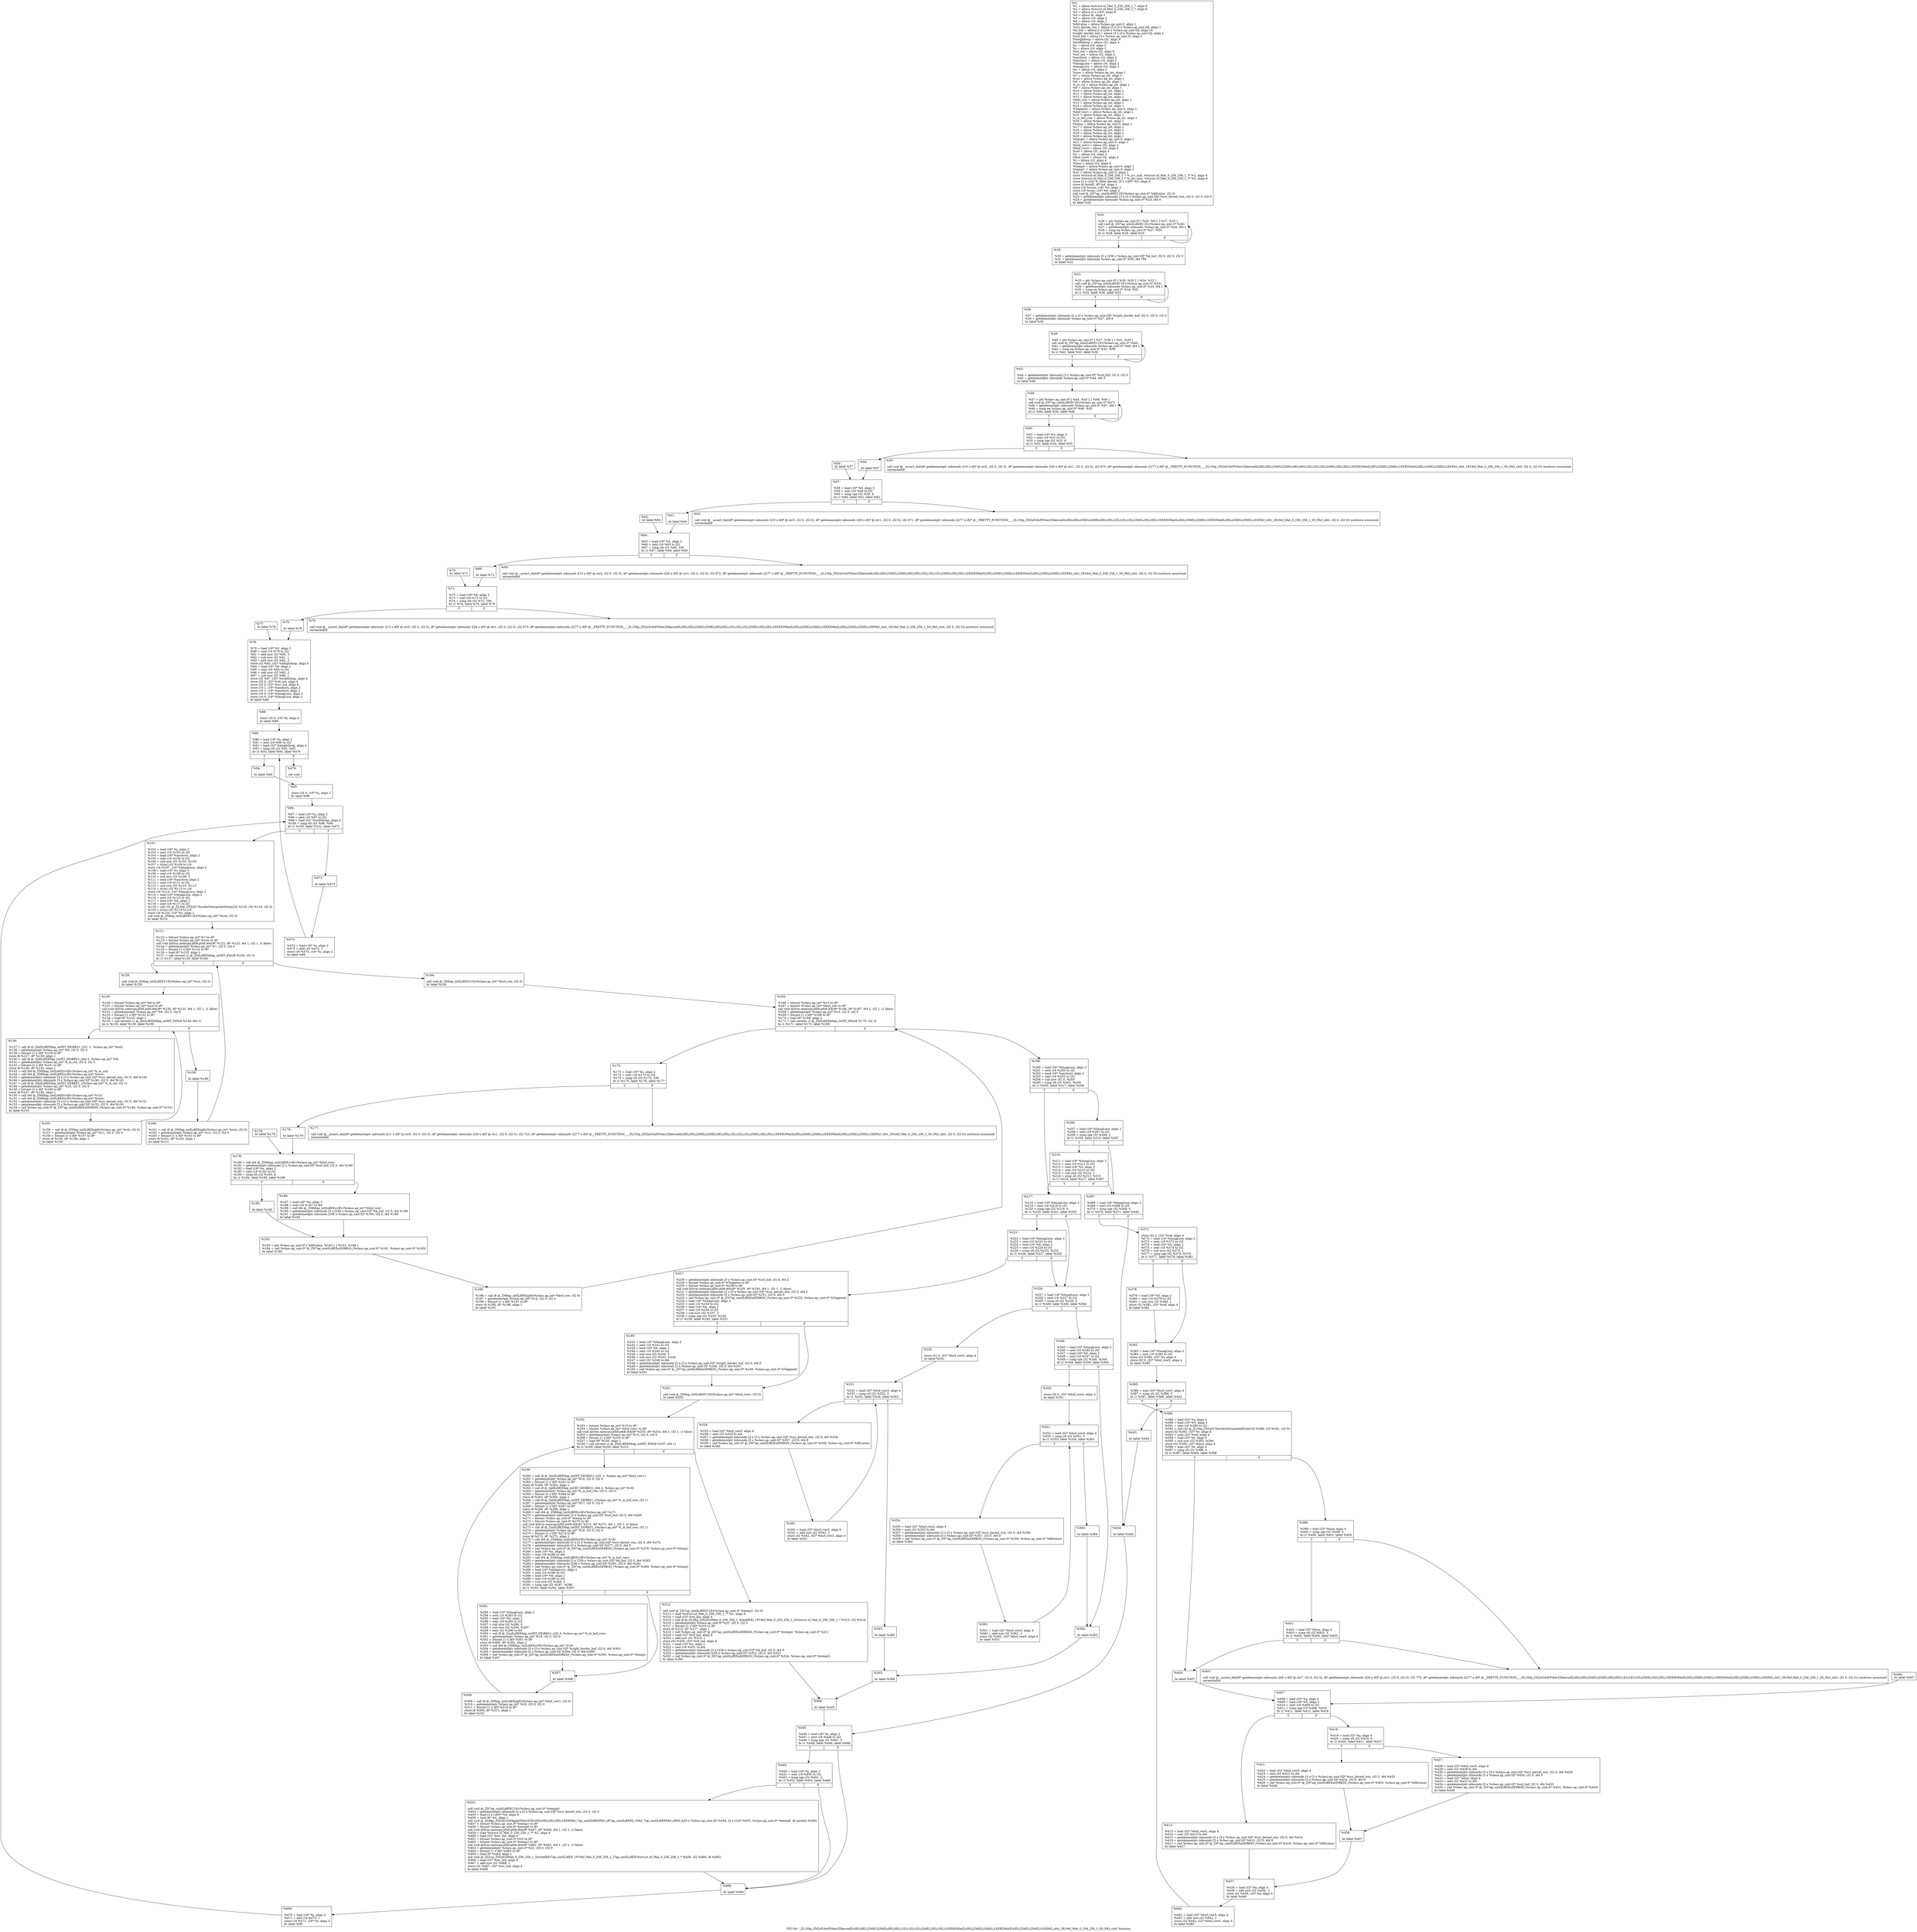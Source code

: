 digraph "CFG for '_ZL150p_ZN2xf16xFFilter2DkernelILi0ELi0ELi256ELi256ELi0ELi0ELi1ELi1ELi1ELi256ELi3ELi3ELi1EEER3MatILi0ELi256ELi256ELi1EER3MatILi0ELi256ELi256ELi1EEPA3_shtt_1R19xf_Mat_0_256_256_1_S0_PA3_shtt' function" {
	label="CFG for '_ZL150p_ZN2xf16xFFilter2DkernelILi0ELi0ELi256ELi256ELi0ELi0ELi1ELi1ELi1ELi256ELi3ELi3ELi1EEER3MatILi0ELi256ELi256ELi1EER3MatILi0ELi256ELi256ELi1EEPA3_shtt_1R19xf_Mat_0_256_256_1_S0_PA3_shtt' function";

	Node0x1b6fe70 [shape=record,label="{%0:\l  %1 = alloca %struct.xf_Mat_0_256_256_1_*, align 8\l  %2 = alloca %struct.xf_Mat_0_256_256_1_*, align 8\l  %3 = alloca [3 x i16]*, align 8\l  %4 = alloca i8, align 1\l  %5 = alloca i16, align 2\l  %6 = alloca i16, align 2\l  %fillvalue = alloca %class.ap_uint.0, align 1\l  %src_kernel_win = alloca [3 x [3 x %class.ap_uint.0]], align 1\l  %k_buf = alloca [3 x [256 x %class.ap_uint.0]], align 16\l  %right_border_buf = alloca [3 x [3 x %class.ap_uint.0]], align 1\l  %col_buf = alloca [3 x %class.ap_uint.0], align 1\l  %heightloop = alloca i32, align 4\l  %widthloop = alloca i32, align 4\l  %i = alloca i16, align 2\l  %j = alloca i16, align 2\l  %rd_ind = alloca i32, align 4\l  %wr_ind = alloca i32, align 4\l  %anchorx = alloca i16, align 2\l  %anchory = alloca i16, align 2\l  %ImagLocx = alloca i16, align 2\l  %ImagLocy = alloca i16, align 2\l  %x = alloca i16, align 2\l  %row = alloca %class.ap_int, align 1\l  %7 = alloca %class.ap_int, align 1\l  %col = alloca %class.ap_int, align 1\l  %8 = alloca %class.ap_int, align 1\l  %_in_col = alloca %class.ap_int, align 1\l  %9 = alloca %class.ap_int, align 1\l  %10 = alloca %class.ap_int, align 1\l  %11 = alloca %class.ap_int, align 1\l  %12 = alloca %class.ap_int, align 1\l  %buf_row = alloca %class.ap_int, align 1\l  %13 = alloca %class.ap_int, align 1\l  %14 = alloca %class.ap_int, align 1\l  %Toppixel = alloca %class.ap_uint.0, align 1\l  %buf_row1 = alloca %class.ap_int, align 1\l  %15 = alloca %class.ap_int, align 1\l  %_in_buf_row = alloca %class.ap_int, align 1\l  %16 = alloca %class.ap_int, align 1\l  %temp = alloca %class.ap_uint.0, align 1\l  %17 = alloca %class.ap_int, align 1\l  %18 = alloca %class.ap_int, align 1\l  %19 = alloca %class.ap_int, align 1\l  %20 = alloca %class.ap_int, align 1\l  %temp2 = alloca %class.ap_uint.0, align 1\l  %21 = alloca %class.ap_uint.0, align 1\l  %buf_row3 = alloca i32, align 4\l  %buf_row4 = alloca i32, align 4\l  %ref = alloca i32, align 4\l  %y = alloca i32, align 4\l  %buf_row5 = alloca i32, align 4\l  %t = alloca i32, align 4\l  %locy = alloca i32, align 4\l  %temp6 = alloca %class.ap_uint.0, align 1\l  %temp1 = alloca %class.ap_uint.0, align 1\l  %22 = alloca %class.ap_uint.0, align 1\l  store %struct.xf_Mat_0_256_256_1_* %_src_mat, %struct.xf_Mat_0_256_256_1_** %1, align 8\l  store %struct.xf_Mat_0_256_256_1_* %_dst_mat, %struct.xf_Mat_0_256_256_1_** %2, align 8\l  store [3 x i16]* %_filter_kernel, [3 x i16]** %3, align 8\l  store i8 %shift, i8* %4, align 1\l  store i16 %rows, i16* %5, align 2\l  store i16 %cols, i16* %6, align 2\l  call void @_ZN7ap_uintILi8EEC1Ei(%class.ap_uint.0* %fillvalue, i32 0)\l  %23 = getelementptr inbounds [3 x [3 x %class.ap_uint.0]]* %src_kernel_win, i32 0, i32 0, i32 0\l  %24 = getelementptr inbounds %class.ap_uint.0* %23, i64 9\l  br label %25\l}"];
	Node0x1b6fe70 -> Node0x1b73f00;
	Node0x1b73f00 [shape=record,label="{%25:\l\l  %26 = phi %class.ap_uint.0* [ %23, %0 ], [ %27, %25 ]\l  call void @_ZN7ap_uintILi8EEC1Ev(%class.ap_uint.0* %26)\l  %27 = getelementptr inbounds %class.ap_uint.0* %26, i64 1\l  %28 = icmp eq %class.ap_uint.0* %27, %24\l  br i1 %28, label %29, label %25\l|{<s0>T|<s1>F}}"];
	Node0x1b73f00:s0 -> Node0x1b79be0;
	Node0x1b73f00:s1 -> Node0x1b73f00;
	Node0x1b79be0 [shape=record,label="{%29:\l\l  %30 = getelementptr inbounds [3 x [256 x %class.ap_uint.0]]* %k_buf, i32 0, i32 0, i32 0\l  %31 = getelementptr inbounds %class.ap_uint.0* %30, i64 768\l  br label %32\l}"];
	Node0x1b79be0 -> Node0x1b79d80;
	Node0x1b79d80 [shape=record,label="{%32:\l\l  %33 = phi %class.ap_uint.0* [ %30, %29 ], [ %34, %32 ]\l  call void @_ZN7ap_uintILi8EEC1Ev(%class.ap_uint.0* %33)\l  %34 = getelementptr inbounds %class.ap_uint.0* %33, i64 1\l  %35 = icmp eq %class.ap_uint.0* %34, %31\l  br i1 %35, label %36, label %32\l|{<s0>T|<s1>F}}"];
	Node0x1b79d80:s0 -> Node0x1b7a130;
	Node0x1b79d80:s1 -> Node0x1b79d80;
	Node0x1b7a130 [shape=record,label="{%36:\l\l  %37 = getelementptr inbounds [3 x [3 x %class.ap_uint.0]]* %right_border_buf, i32 0, i32 0, i32 0\l  %38 = getelementptr inbounds %class.ap_uint.0* %37, i64 9\l  br label %39\l}"];
	Node0x1b7a130 -> Node0x1b7a390;
	Node0x1b7a390 [shape=record,label="{%39:\l\l  %40 = phi %class.ap_uint.0* [ %37, %36 ], [ %41, %39 ]\l  call void @_ZN7ap_uintILi8EEC1Ev(%class.ap_uint.0* %40)\l  %41 = getelementptr inbounds %class.ap_uint.0* %40, i64 1\l  %42 = icmp eq %class.ap_uint.0* %41, %38\l  br i1 %42, label %43, label %39\l|{<s0>T|<s1>F}}"];
	Node0x1b7a390:s0 -> Node0x1b7a6f0;
	Node0x1b7a390:s1 -> Node0x1b7a390;
	Node0x1b7a6f0 [shape=record,label="{%43:\l\l  %44 = getelementptr inbounds [3 x %class.ap_uint.0]* %col_buf, i32 0, i32 0\l  %45 = getelementptr inbounds %class.ap_uint.0* %44, i64 3\l  br label %46\l}"];
	Node0x1b7a6f0 -> Node0x1b7a940;
	Node0x1b7a940 [shape=record,label="{%46:\l\l  %47 = phi %class.ap_uint.0* [ %44, %43 ], [ %48, %46 ]\l  call void @_ZN7ap_uintILi8EEC1Ev(%class.ap_uint.0* %47)\l  %48 = getelementptr inbounds %class.ap_uint.0* %47, i64 1\l  %49 = icmp eq %class.ap_uint.0* %48, %45\l  br i1 %49, label %50, label %46\l|{<s0>T|<s1>F}}"];
	Node0x1b7a940:s0 -> Node0x1b7acf0;
	Node0x1b7a940:s1 -> Node0x1b7a940;
	Node0x1b7acf0 [shape=record,label="{%50:\l\l  %51 = load i16* %5, align 2\l  %52 = zext i16 %51 to i32\l  %53 = icmp sge i32 %52, 8\l  br i1 %53, label %54, label %55\l|{<s0>T|<s1>F}}"];
	Node0x1b7acf0:s0 -> Node0x1b7af90;
	Node0x1b7acf0:s1 -> Node0x1b7aff0;
	Node0x1b7af90 [shape=record,label="{%54:\l\l  br label %57\l}"];
	Node0x1b7af90 -> Node0x1b7b100;
	Node0x1b7aff0 [shape=record,label="{%55:\l\l  call void @__assert_fail(i8* getelementptr inbounds ([10 x i8]* @.str2, i32 0, i32 0), i8* getelementptr inbounds ([26 x i8]* @.str1, i32 0, i32 0), i32 670, i8* getelementptr inbounds ([277 x i8]* @__PRETTY_FUNCTION__._ZL150p_ZN2xf16xFFilter2DkernelILi0ELi0ELi256ELi256ELi0ELi0ELi1ELi1ELi1ELi256ELi3ELi3ELi1EEER3MatILi0ELi256ELi256ELi1EER3MatILi0ELi256ELi256ELi1EEPA3_shtt_1R19xf_Mat_0_256_256_1_S0_PA3_shtt, i32 0, i32 0)) noreturn nounwind\l  unreachable\l}"];
	Node0x1b7b560 [shape=record,label="{%56:                                                  \l  br label %57\l}"];
	Node0x1b7b560 -> Node0x1b7b100;
	Node0x1b7b100 [shape=record,label="{%57:\l\l  %58 = load i16* %6, align 2\l  %59 = zext i16 %58 to i32\l  %60 = icmp sge i32 %59, 8\l  br i1 %60, label %61, label %62\l|{<s0>T|<s1>F}}"];
	Node0x1b7b100:s0 -> Node0x1b7b7d0;
	Node0x1b7b100:s1 -> Node0x1b7b830;
	Node0x1b7b7d0 [shape=record,label="{%61:\l\l  br label %64\l}"];
	Node0x1b7b7d0 -> Node0x1b7b940;
	Node0x1b7b830 [shape=record,label="{%62:\l\l  call void @__assert_fail(i8* getelementptr inbounds ([10 x i8]* @.str3, i32 0, i32 0), i8* getelementptr inbounds ([26 x i8]* @.str1, i32 0, i32 0), i32 671, i8* getelementptr inbounds ([277 x i8]* @__PRETTY_FUNCTION__._ZL150p_ZN2xf16xFFilter2DkernelILi0ELi0ELi256ELi256ELi0ELi0ELi1ELi1ELi1ELi256ELi3ELi3ELi1EEER3MatILi0ELi256ELi256ELi1EER3MatILi0ELi256ELi256ELi1EEPA3_shtt_1R19xf_Mat_0_256_256_1_S0_PA3_shtt, i32 0, i32 0)) noreturn nounwind\l  unreachable\l}"];
	Node0x1b7bce0 [shape=record,label="{%63:                                                  \l  br label %64\l}"];
	Node0x1b7bce0 -> Node0x1b7b940;
	Node0x1b7b940 [shape=record,label="{%64:\l\l  %65 = load i16* %5, align 2\l  %66 = zext i16 %65 to i32\l  %67 = icmp sle i32 %66, 256\l  br i1 %67, label %68, label %69\l|{<s0>T|<s1>F}}"];
	Node0x1b7b940:s0 -> Node0x1b7bf50;
	Node0x1b7b940:s1 -> Node0x1b7bfb0;
	Node0x1b7bf50 [shape=record,label="{%68:\l\l  br label %71\l}"];
	Node0x1b7bf50 -> Node0x1b7c0c0;
	Node0x1b7bfb0 [shape=record,label="{%69:\l\l  call void @__assert_fail(i8* getelementptr inbounds ([13 x i8]* @.str4, i32 0, i32 0), i8* getelementptr inbounds ([26 x i8]* @.str1, i32 0, i32 0), i32 672, i8* getelementptr inbounds ([277 x i8]* @__PRETTY_FUNCTION__._ZL150p_ZN2xf16xFFilter2DkernelILi0ELi0ELi256ELi256ELi0ELi0ELi1ELi1ELi1ELi256ELi3ELi3ELi1EEER3MatILi0ELi256ELi256ELi1EER3MatILi0ELi256ELi256ELi1EEPA3_shtt_1R19xf_Mat_0_256_256_1_S0_PA3_shtt, i32 0, i32 0)) noreturn nounwind\l  unreachable\l}"];
	Node0x1b7c360 [shape=record,label="{%70:                                                  \l  br label %71\l}"];
	Node0x1b7c360 -> Node0x1b7c0c0;
	Node0x1b7c0c0 [shape=record,label="{%71:\l\l  %72 = load i16* %6, align 2\l  %73 = zext i16 %72 to i32\l  %74 = icmp sle i32 %73, 256\l  br i1 %74, label %75, label %76\l|{<s0>T|<s1>F}}"];
	Node0x1b7c0c0:s0 -> Node0x1b7c5d0;
	Node0x1b7c0c0:s1 -> Node0x1b7c630;
	Node0x1b7c5d0 [shape=record,label="{%75:\l\l  br label %78\l}"];
	Node0x1b7c5d0 -> Node0x1b7c740;
	Node0x1b7c630 [shape=record,label="{%76:\l\l  call void @__assert_fail(i8* getelementptr inbounds ([13 x i8]* @.str5, i32 0, i32 0), i8* getelementptr inbounds ([26 x i8]* @.str1, i32 0, i32 0), i32 673, i8* getelementptr inbounds ([277 x i8]* @__PRETTY_FUNCTION__._ZL150p_ZN2xf16xFFilter2DkernelILi0ELi0ELi256ELi256ELi0ELi0ELi1ELi1ELi1ELi256ELi3ELi3ELi1EEER3MatILi0ELi256ELi256ELi1EER3MatILi0ELi256ELi256ELi1EEPA3_shtt_1R19xf_Mat_0_256_256_1_S0_PA3_shtt, i32 0, i32 0)) noreturn nounwind\l  unreachable\l}"];
	Node0x1b7cae0 [shape=record,label="{%77:                                                  \l  br label %78\l}"];
	Node0x1b7cae0 -> Node0x1b7c740;
	Node0x1b7c740 [shape=record,label="{%78:\l\l  %79 = load i16* %5, align 2\l  %80 = zext i16 %79 to i32\l  %81 = add nsw i32 %80, 3\l  %82 = sub nsw i32 %81, 1\l  %83 = add nsw i32 %82, 3\l  store i32 %83, i32* %heightloop, align 4\l  %84 = load i16* %6, align 2\l  %85 = zext i16 %84 to i32\l  %86 = add nsw i32 %85, 3\l  %87 = sub nsw i32 %86, 1\l  store i32 %87, i32* %widthloop, align 4\l  store i32 0, i32* %rd_ind, align 4\l  store i32 0, i32* %wr_ind, align 4\l  store i16 1, i16* %anchorx, align 2\l  store i16 1, i16* %anchory, align 2\l  store i16 0, i16* %ImagLocx, align 2\l  store i16 0, i16* %ImagLocy, align 2\l  br label %88\l}"];
	Node0x1b7c740 -> Node0x1b7d5b0;
	Node0x1b7d5b0 [shape=record,label="{%88:\l\l  store i16 0, i16* %i, align 2\l  br label %89\l}"];
	Node0x1b7d5b0 -> Node0x1b7d720;
	Node0x1b7d720 [shape=record,label="{%89:\l\l  %90 = load i16* %i, align 2\l  %91 = zext i16 %90 to i32\l  %92 = load i32* %heightloop, align 4\l  %93 = icmp slt i32 %91, %92\l  br i1 %93, label %94, label %476\l|{<s0>T|<s1>F}}"];
	Node0x1b7d720:s0 -> Node0x1b7da10;
	Node0x1b7d720:s1 -> Node0x1b7da70;
	Node0x1b7da10 [shape=record,label="{%94:\l\l  br label %95\l}"];
	Node0x1b7da10 -> Node0x1b7db80;
	Node0x1b7db80 [shape=record,label="{%95:\l\l  store i16 0, i16* %j, align 2\l  br label %96\l}"];
	Node0x1b7db80 -> Node0x1b7dcf0;
	Node0x1b7dcf0 [shape=record,label="{%96:\l\l  %97 = load i16* %j, align 2\l  %98 = zext i16 %97 to i32\l  %99 = load i32* %widthloop, align 4\l  %100 = icmp slt i32 %98, %99\l  br i1 %100, label %101, label %472\l|{<s0>T|<s1>F}}"];
	Node0x1b7dcf0:s0 -> Node0x1b7dfe0;
	Node0x1b7dcf0:s1 -> Node0x1b7e040;
	Node0x1b7dfe0 [shape=record,label="{%101:\l\l  %102 = load i16* %j, align 2\l  %103 = zext i16 %102 to i32\l  %104 = load i16* %anchorx, align 2\l  %105 = zext i16 %104 to i32\l  %106 = sub nsw i32 %103, %105\l  %107 = trunc i32 %106 to i16\l  store i16 %107, i16* %ImagLocx, align 2\l  %108 = load i16* %i, align 2\l  %109 = zext i16 %108 to i32\l  %110 = sub nsw i32 %109, 3\l  %111 = load i16* %anchory, align 2\l  %112 = zext i16 %111 to i32\l  %113 = sub nsw i32 %110, %112\l  %114 = trunc i32 %113 to i16\l  store i16 %114, i16* %ImagLocy, align 2\l  %115 = load i16* %ImagLocx, align 2\l  %116 = sext i16 %115 to i32\l  %117 = load i16* %6, align 2\l  %118 = zext i16 %117 to i32\l  %119 = call i32 @_ZL30p_ZN2xf17borderInterpolateEiiiiii(i32 %116, i32 %118, i32 0)\l  %120 = trunc i32 %119 to i16\l  store i16 %120, i16* %x, align 2\l  call void @_ZN6ap_intILi8EEC1Ei(%class.ap_int* %row, i32 0)\l  br label %121\l}"];
	Node0x1b7dfe0 -> Node0x1b7ef60;
	Node0x1b7ef60 [shape=record,label="{%121:\l\l  %122 = bitcast %class.ap_int* %7 to i8*\l  %123 = bitcast %class.ap_int* %row to i8*\l  call void @llvm.memcpy.p0i8.p0i8.i64(i8* %122, i8* %123, i64 1, i32 1, i1 false)\l  %124 = getelementptr %class.ap_int* %7, i32 0, i32 0\l  %125 = bitcast [1 x i8]* %124 to i8*\l  %126 = load i8* %125, align 1\l  %127 = call zeroext i1 @_ZltILi8EEb6ap_intIXT_EEi(i8 %126, i32 3)\l  br i1 %127, label %128, label %164\l|{<s0>T|<s1>F}}"];
	Node0x1b7ef60:s0 -> Node0x1b7f570;
	Node0x1b7ef60:s1 -> Node0x1b7f610;
	Node0x1b7f570 [shape=record,label="{%128:\l\l  call void @_ZN6ap_intILi8EEC1Ei(%class.ap_int* %col, i32 0)\l  br label %129\l}"];
	Node0x1b7f570 -> Node0x1b80050;
	Node0x1b80050 [shape=record,label="{%129:\l\l  %130 = bitcast %class.ap_int* %8 to i8*\l  %131 = bitcast %class.ap_int* %col to i8*\l  call void @llvm.memcpy.p0i8.p0i8.i64(i8* %130, i8* %131, i64 1, i32 1, i1 false)\l  %132 = getelementptr %class.ap_int* %8, i32 0, i32 0\l  %133 = bitcast [1 x i8]* %132 to i8*\l  %134 = load i8* %133, align 1\l  %135 = call zeroext i1 @_ZleILi8EEb6ap_intIXT_EEl(i8 %134, i64 1)\l  br i1 %135, label %136, label %159\l|{<s0>T|<s1>F}}"];
	Node0x1b80050:s0 -> Node0x1b806a0;
	Node0x1b80050:s1 -> Node0x1b80740;
	Node0x1b806a0 [shape=record,label="{%136:\l\l  %137 = call i8 @_ZmlILi8EE6ap_intIXT_EEiRKS1_(i32 -1, %class.ap_int* %col)\l  %138 = getelementptr %class.ap_int* %9, i32 0, i32 0\l  %139 = bitcast [1 x i8]* %138 to i8*\l  store i8 %137, i8* %139, align 1\l  %140 = call i8 @_ZplILi8EE6ap_intIXT_EElRKS1_(i64 2, %class.ap_int* %9)\l  %141 = getelementptr %class.ap_int* %_in_col, i32 0, i32 0\l  %142 = bitcast [1 x i8]* %141 to i8*\l  store i8 %140, i8* %142, align 1\l  %143 = call i64 @_ZNK6ap_intILi8EEcvlEv(%class.ap_int* %_in_col)\l  %144 = call i64 @_ZNK6ap_intILi8EEcvlEv(%class.ap_int* %row)\l  %145 = getelementptr inbounds [3 x [3 x %class.ap_uint.0]]* %src_kernel_win, i32 0, i64 %144\l  %146 = getelementptr inbounds [3 x %class.ap_uint.0]* %145, i32 0, i64 %143\l  %147 = call i8 @_ZmiILi8EE6ap_intIXT_EERKS1_i(%class.ap_int* %_in_col, i32 1)\l  %148 = getelementptr %class.ap_int* %10, i32 0, i32 0\l  %149 = bitcast [1 x i8]* %148 to i8*\l  store i8 %147, i8* %149, align 1\l  %150 = call i64 @_ZNK6ap_intILi8EEcvlEv(%class.ap_int* %10)\l  %151 = call i64 @_ZNK6ap_intILi8EEcvlEv(%class.ap_int* %row)\l  %152 = getelementptr inbounds [3 x [3 x %class.ap_uint.0]]* %src_kernel_win, i32 0, i64 %151\l  %153 = getelementptr inbounds [3 x %class.ap_uint.0]* %152, i32 0, i64 %150\l  %154 = call %class.ap_uint.0* @_ZN7ap_uintILi8EEaSERKS0_(%class.ap_uint.0* %146, %class.ap_uint.0* %153)\l  br label %155\l}"];
	Node0x1b806a0 -> Node0x1b81bd0;
	Node0x1b81bd0 [shape=record,label="{%155:\l\l  %156 = call i8 @_ZN6ap_intILi8EEppEi(%class.ap_int* %col, i32 0)\l  %157 = getelementptr %class.ap_int* %11, i32 0, i32 0\l  %158 = bitcast [1 x i8]* %157 to i8*\l  store i8 %156, i8* %158, align 1\l  br label %129\l}"];
	Node0x1b81bd0 -> Node0x1b80050;
	Node0x1b80740 [shape=record,label="{%159:\l\l  br label %160\l}"];
	Node0x1b80740 -> Node0x1b827a0;
	Node0x1b827a0 [shape=record,label="{%160:\l\l  %161 = call i8 @_ZN6ap_intILi8EEppEi(%class.ap_int* %row, i32 0)\l  %162 = getelementptr %class.ap_int* %12, i32 0, i32 0\l  %163 = bitcast [1 x i8]* %162 to i8*\l  store i8 %161, i8* %163, align 1\l  br label %121\l}"];
	Node0x1b827a0 -> Node0x1b7ef60;
	Node0x1b7f610 [shape=record,label="{%164:\l\l  call void @_ZN6ap_intILi8EEC1Ei(%class.ap_int* %buf_row, i32 0)\l  br label %165\l}"];
	Node0x1b7f610 -> Node0x1b82c20;
	Node0x1b82c20 [shape=record,label="{%165:\l\l  %166 = bitcast %class.ap_int* %13 to i8*\l  %167 = bitcast %class.ap_int* %buf_row to i8*\l  call void @llvm.memcpy.p0i8.p0i8.i64(i8* %166, i8* %167, i64 1, i32 1, i1 false)\l  %168 = getelementptr %class.ap_int* %13, i32 0, i32 0\l  %169 = bitcast [1 x i8]* %168 to i8*\l  %170 = load i8* %169, align 1\l  %171 = call zeroext i1 @_ZltILi8EEb6ap_intIXT_EEi(i8 %170, i32 3)\l  br i1 %171, label %172, label %199\l|{<s0>T|<s1>F}}"];
	Node0x1b82c20:s0 -> Node0x1b831b0;
	Node0x1b82c20:s1 -> Node0x1b83210;
	Node0x1b831b0 [shape=record,label="{%172:\l\l  %173 = load i16* %x, align 2\l  %174 = sext i16 %173 to i32\l  %175 = icmp slt i32 %174, 256\l  br i1 %175, label %176, label %177\l|{<s0>T|<s1>F}}"];
	Node0x1b831b0:s0 -> Node0x1b834f0;
	Node0x1b831b0:s1 -> Node0x1b83550;
	Node0x1b834f0 [shape=record,label="{%176:\l\l  br label %179\l}"];
	Node0x1b834f0 -> Node0x1b836a0;
	Node0x1b83550 [shape=record,label="{%177:\l\l  call void @__assert_fail(i8* getelementptr inbounds ([11 x i8]* @.str6, i32 0, i32 0), i8* getelementptr inbounds ([26 x i8]* @.str1, i32 0, i32 0), i32 723, i8* getelementptr inbounds ([277 x i8]* @__PRETTY_FUNCTION__._ZL150p_ZN2xf16xFFilter2DkernelILi0ELi0ELi256ELi256ELi0ELi0ELi1ELi1ELi1ELi256ELi3ELi3ELi1EEER3MatILi0ELi256ELi256ELi1EER3MatILi0ELi256ELi256ELi1EEPA3_shtt_1R19xf_Mat_0_256_256_1_S0_PA3_shtt, i32 0, i32 0)) noreturn nounwind\l  unreachable\l}"];
	Node0x1b83af0 [shape=record,label="{%178:                                                  \l  br label %179\l}"];
	Node0x1b83af0 -> Node0x1b836a0;
	Node0x1b836a0 [shape=record,label="{%179:\l\l  %180 = call i64 @_ZNK6ap_intILi8EEcvlEv(%class.ap_int* %buf_row)\l  %181 = getelementptr inbounds [3 x %class.ap_uint.0]* %col_buf, i32 0, i64 %180\l  %182 = load i16* %x, align 2\l  %183 = sext i16 %182 to i32\l  %184 = icmp slt i32 %183, 0\l  br i1 %184, label %185, label %186\l|{<s0>T|<s1>F}}"];
	Node0x1b836a0:s0 -> Node0x1b83eb0;
	Node0x1b836a0:s1 -> Node0x1b83f10;
	Node0x1b83eb0 [shape=record,label="{%185:\l\l  br label %192\l}"];
	Node0x1b83eb0 -> Node0x1b84020;
	Node0x1b83f10 [shape=record,label="{%186:\l\l  %187 = load i16* %x, align 2\l  %188 = sext i16 %187 to i64\l  %189 = call i64 @_ZNK6ap_intILi8EEcvlEv(%class.ap_int* %buf_row)\l  %190 = getelementptr inbounds [3 x [256 x %class.ap_uint.0]]* %k_buf, i32 0, i64 %189\l  %191 = getelementptr inbounds [256 x %class.ap_uint.0]* %190, i32 0, i64 %188\l  br label %192\l}"];
	Node0x1b83f10 -> Node0x1b84020;
	Node0x1b84020 [shape=record,label="{%192:\l\l  %193 = phi %class.ap_uint.0* [ %fillvalue, %185 ], [ %191, %186 ]\l  %194 = call %class.ap_uint.0* @_ZN7ap_uintILi8EEaSERKS0_(%class.ap_uint.0* %181, %class.ap_uint.0* %193)\l  br label %195\l}"];
	Node0x1b84020 -> Node0x1b84540;
	Node0x1b84540 [shape=record,label="{%195:\l\l  %196 = call i8 @_ZN6ap_intILi8EEppEi(%class.ap_int* %buf_row, i32 0)\l  %197 = getelementptr %class.ap_int* %14, i32 0, i32 0\l  %198 = bitcast [1 x i8]* %197 to i8*\l  store i8 %196, i8* %198, align 1\l  br label %165\l}"];
	Node0x1b84540 -> Node0x1b82c20;
	Node0x1b83210 [shape=record,label="{%199:\l\l  %200 = load i16* %ImagLocy, align 2\l  %201 = sext i16 %200 to i32\l  %202 = load i16* %anchory, align 2\l  %203 = zext i16 %202 to i32\l  %204 = sub nsw i32 0, %203\l  %205 = icmp slt i32 %201, %204\l  br i1 %205, label %217, label %206\l|{<s0>T|<s1>F}}"];
	Node0x1b83210:s0 -> Node0x1b84ce0;
	Node0x1b83210:s1 -> Node0x1b84d40;
	Node0x1b84d40 [shape=record,label="{%206:\l\l  %207 = load i16* %ImagLocy, align 2\l  %208 = sext i16 %207 to i32\l  %209 = icmp sge i32 %208, 2\l  br i1 %209, label %210, label %367\l|{<s0>T|<s1>F}}"];
	Node0x1b84d40:s0 -> Node0x1b84fe0;
	Node0x1b84d40:s1 -> Node0x1b85040;
	Node0x1b84fe0 [shape=record,label="{%210:\l\l  %211 = load i16* %ImagLocy, align 2\l  %212 = sext i16 %211 to i32\l  %213 = load i16* %5, align 2\l  %214 = zext i16 %213 to i32\l  %215 = sub nsw i32 %214, 1\l  %216 = icmp slt i32 %212, %215\l  br i1 %216, label %217, label %367\l|{<s0>T|<s1>F}}"];
	Node0x1b84fe0:s0 -> Node0x1b84ce0;
	Node0x1b84fe0:s1 -> Node0x1b85040;
	Node0x1b84ce0 [shape=record,label="{%217:\l\l  %218 = load i16* %ImagLocx, align 2\l  %219 = sext i16 %218 to i32\l  %220 = icmp sge i32 %219, 0\l  br i1 %220, label %221, label %326\l|{<s0>T|<s1>F}}"];
	Node0x1b84ce0:s0 -> Node0x1b856b0;
	Node0x1b84ce0:s1 -> Node0x1b85710;
	Node0x1b856b0 [shape=record,label="{%221:\l\l  %222 = load i16* %ImagLocx, align 2\l  %223 = sext i16 %222 to i32\l  %224 = load i16* %6, align 2\l  %225 = zext i16 %224 to i32\l  %226 = icmp slt i32 %223, %225\l  br i1 %226, label %227, label %326\l|{<s0>T|<s1>F}}"];
	Node0x1b856b0:s0 -> Node0x1b85ab0;
	Node0x1b856b0:s1 -> Node0x1b85710;
	Node0x1b85ab0 [shape=record,label="{%227:\l\l  %228 = getelementptr inbounds [3 x %class.ap_uint.0]* %col_buf, i32 0, i64 2\l  %229 = bitcast %class.ap_uint.0* %Toppixel to i8*\l  %230 = bitcast %class.ap_uint.0* %228 to i8*\l  call void @llvm.memcpy.p0i8.p0i8.i64(i8* %229, i8* %230, i64 1, i32 1, i1 false)\l  %231 = getelementptr inbounds [3 x [3 x %class.ap_uint.0]]* %src_kernel_win, i32 0, i64 2\l  %232 = getelementptr inbounds [3 x %class.ap_uint.0]* %231, i32 0, i64 0\l  %233 = call %class.ap_uint.0* @_ZN7ap_uintILi8EEaSERKS0_(%class.ap_uint.0* %232, %class.ap_uint.0* %Toppixel)\l  %234 = load i16* %ImagLocx, align 2\l  %235 = sext i16 %234 to i32\l  %236 = load i16* %6, align 2\l  %237 = zext i16 %236 to i32\l  %238 = sub nsw i32 %237, 3\l  %239 = icmp sge i32 %235, %238\l  br i1 %239, label %240, label %251\l|{<s0>T|<s1>F}}"];
	Node0x1b85ab0:s0 -> Node0x1b85d70;
	Node0x1b85ab0:s1 -> Node0x1b86350;
	Node0x1b85d70 [shape=record,label="{%240:\l\l  %241 = load i16* %ImagLocx, align 2\l  %242 = sext i16 %241 to i32\l  %243 = load i16* %6, align 2\l  %244 = zext i16 %243 to i32\l  %245 = sub nsw i32 %244, 3\l  %246 = sub nsw i32 %242, %245\l  %247 = sext i32 %246 to i64\l  %248 = getelementptr inbounds [3 x [3 x %class.ap_uint.0]]* %right_border_buf, i32 0, i64 0\l  %249 = getelementptr inbounds [3 x %class.ap_uint.0]* %248, i32 0, i64 %247\l  %250 = call %class.ap_uint.0* @_ZN7ap_uintILi8EEaSERKS0_(%class.ap_uint.0* %249, %class.ap_uint.0* %Toppixel)\l  br label %251\l}"];
	Node0x1b85d70 -> Node0x1b86350;
	Node0x1b86350 [shape=record,label="{%251:\l\l  call void @_ZN6ap_intILi8EEC1Ei(%class.ap_int* %buf_row1, i32 0)\l  br label %252\l}"];
	Node0x1b86350 -> Node0x1b86b40;
	Node0x1b86b40 [shape=record,label="{%252:\l\l  %253 = bitcast %class.ap_int* %15 to i8*\l  %254 = bitcast %class.ap_int* %buf_row1 to i8*\l  call void @llvm.memcpy.p0i8.p0i8.i64(i8* %253, i8* %254, i64 1, i32 1, i1 false)\l  %255 = getelementptr %class.ap_int* %15, i32 0, i32 0\l  %256 = bitcast [1 x i8]* %255 to i8*\l  %257 = load i8* %256, align 1\l  %258 = call zeroext i1 @_ZleILi8EEb6ap_intIXT_EEl(i8 %257, i64 1)\l  br i1 %258, label %259, label %312\l|{<s0>T|<s1>F}}"];
	Node0x1b86b40:s0 -> Node0x1b7f890;
	Node0x1b86b40:s1 -> Node0x1b7f8f0;
	Node0x1b7f890 [shape=record,label="{%259:\l\l  %260 = call i8 @_ZmlILi8EE6ap_intIXT_EEiRKS1_(i32 -1, %class.ap_int* %buf_row1)\l  %261 = getelementptr %class.ap_int* %16, i32 0, i32 0\l  %262 = bitcast [1 x i8]* %261 to i8*\l  store i8 %260, i8* %262, align 1\l  %263 = call i8 @_ZplILi8EE6ap_intIXT_EElRKS1_(i64 2, %class.ap_int* %16)\l  %264 = getelementptr %class.ap_int* %_in_buf_row, i32 0, i32 0\l  %265 = bitcast [1 x i8]* %264 to i8*\l  store i8 %263, i8* %265, align 1\l  %266 = call i8 @_ZmiILi8EE6ap_intIXT_EERKS1_i(%class.ap_int* %_in_buf_row, i32 1)\l  %267 = getelementptr %class.ap_int* %17, i32 0, i32 0\l  %268 = bitcast [1 x i8]* %267 to i8*\l  store i8 %266, i8* %268, align 1\l  %269 = call i64 @_ZNK6ap_intILi8EEcvlEv(%class.ap_int* %17)\l  %270 = getelementptr inbounds [3 x %class.ap_uint.0]* %col_buf, i32 0, i64 %269\l  %271 = bitcast %class.ap_uint.0* %temp to i8*\l  %272 = bitcast %class.ap_uint.0* %270 to i8*\l  call void @llvm.memcpy.p0i8.p0i8.i64(i8* %271, i8* %272, i64 1, i32 1, i1 false)\l  %273 = call i8 @_ZmiILi8EE6ap_intIXT_EERKS1_i(%class.ap_int* %_in_buf_row, i32 1)\l  %274 = getelementptr %class.ap_int* %18, i32 0, i32 0\l  %275 = bitcast [1 x i8]* %274 to i8*\l  store i8 %273, i8* %275, align 1\l  %276 = call i64 @_ZNK6ap_intILi8EEcvlEv(%class.ap_int* %18)\l  %277 = getelementptr inbounds [3 x [3 x %class.ap_uint.0]]* %src_kernel_win, i32 0, i64 %276\l  %278 = getelementptr inbounds [3 x %class.ap_uint.0]* %277, i32 0, i64 0\l  %279 = call %class.ap_uint.0* @_ZN7ap_uintILi8EEaSERKS0_(%class.ap_uint.0* %278, %class.ap_uint.0* %temp)\l  %280 = load i16* %x, align 2\l  %281 = sext i16 %280 to i64\l  %282 = call i64 @_ZNK6ap_intILi8EEcvlEv(%class.ap_int* %_in_buf_row)\l  %283 = getelementptr inbounds [3 x [256 x %class.ap_uint.0]]* %k_buf, i32 0, i64 %282\l  %284 = getelementptr inbounds [256 x %class.ap_uint.0]* %283, i32 0, i64 %281\l  %285 = call %class.ap_uint.0* @_ZN7ap_uintILi8EEaSERKS0_(%class.ap_uint.0* %284, %class.ap_uint.0* %temp)\l  %286 = load i16* %ImagLocx, align 2\l  %287 = sext i16 %286 to i32\l  %288 = load i16* %6, align 2\l  %289 = zext i16 %288 to i32\l  %290 = sub nsw i32 %289, 3\l  %291 = icmp sge i32 %287, %290\l  br i1 %291, label %292, label %307\l|{<s0>T|<s1>F}}"];
	Node0x1b7f890:s0 -> Node0x1b7fa40;
	Node0x1b7f890:s1 -> Node0x1b89170;
	Node0x1b7fa40 [shape=record,label="{%292:\l\l  %293 = load i16* %ImagLocx, align 2\l  %294 = sext i16 %293 to i32\l  %295 = load i16* %6, align 2\l  %296 = zext i16 %295 to i32\l  %297 = sub nsw i32 %296, 3\l  %298 = sub nsw i32 %294, %297\l  %299 = sext i32 %298 to i64\l  %300 = call i8 @_ZmiILi8EE6ap_intIXT_EEiRKS1_(i32 3, %class.ap_int* %_in_buf_row)\l  %301 = getelementptr %class.ap_int* %19, i32 0, i32 0\l  %302 = bitcast [1 x i8]* %301 to i8*\l  store i8 %300, i8* %302, align 1\l  %303 = call i64 @_ZNK6ap_intILi8EEcvlEv(%class.ap_int* %19)\l  %304 = getelementptr inbounds [3 x [3 x %class.ap_uint.0]]* %right_border_buf, i32 0, i64 %303\l  %305 = getelementptr inbounds [3 x %class.ap_uint.0]* %304, i32 0, i64 %299\l  %306 = call %class.ap_uint.0* @_ZN7ap_uintILi8EEaSERKS0_(%class.ap_uint.0* %305, %class.ap_uint.0* %temp)\l  br label %307\l}"];
	Node0x1b7fa40 -> Node0x1b89170;
	Node0x1b89170 [shape=record,label="{%307:\l\l  br label %308\l}"];
	Node0x1b89170 -> Node0x1b89c10;
	Node0x1b89c10 [shape=record,label="{%308:\l\l  %309 = call i8 @_ZN6ap_intILi8EEppEi(%class.ap_int* %buf_row1, i32 0)\l  %310 = getelementptr %class.ap_int* %20, i32 0, i32 0\l  %311 = bitcast [1 x i8]* %310 to i8*\l  store i8 %309, i8* %311, align 1\l  br label %252\l}"];
	Node0x1b89c10 -> Node0x1b86b40;
	Node0x1b7f8f0 [shape=record,label="{%312:\l\l  call void @_ZN7ap_uintILi8EEC1Ei(%class.ap_uint.0* %temp2, i32 0)\l  %313 = load %struct.xf_Mat_0_256_256_1_** %1, align 8\l  %314 = load i32* %rd_ind, align 4\l  %315 = call i8 @_ZL36p_ZN2xf16Mat_0_256_256_1_4readIEEi_1P19xf_Mat_0_256_256_1_i(%struct.xf_Mat_0_256_256_1_* %313, i32 %314)\l  %316 = getelementptr %class.ap_uint.0* %21, i32 0, i32 0\l  %317 = bitcast [1 x i8]* %316 to i8*\l  store i8 %315, i8* %317, align 1\l  %318 = call %class.ap_uint.0* @_ZN7ap_uintILi8EEaSERKS0_(%class.ap_uint.0* %temp2, %class.ap_uint.0* %21)\l  %319 = load i32* %rd_ind, align 4\l  %320 = add nsw i32 %319, 1\l  store i32 %320, i32* %rd_ind, align 4\l  %321 = load i16* %x, align 2\l  %322 = sext i16 %321 to i64\l  %323 = getelementptr inbounds [3 x [256 x %class.ap_uint.0]]* %k_buf, i32 0, i64 0\l  %324 = getelementptr inbounds [256 x %class.ap_uint.0]* %323, i32 0, i64 %322\l  %325 = call %class.ap_uint.0* @_ZN7ap_uintILi8EEaSERKS0_(%class.ap_uint.0* %324, %class.ap_uint.0* %temp2)\l  br label %366\l}"];
	Node0x1b7f8f0 -> Node0x1b8ab00;
	Node0x1b85710 [shape=record,label="{%326:\l\l  %327 = load i16* %ImagLocx, align 2\l  %328 = sext i16 %327 to i32\l  %329 = icmp slt i32 %328, 0\l  br i1 %329, label %330, label %344\l|{<s0>T|<s1>F}}"];
	Node0x1b85710:s0 -> Node0x1b8ad70;
	Node0x1b85710:s1 -> Node0x1b8add0;
	Node0x1b8ad70 [shape=record,label="{%330:\l\l  store i32 0, i32* %buf_row3, align 4\l  br label %331\l}"];
	Node0x1b8ad70 -> Node0x1b8af70;
	Node0x1b8af70 [shape=record,label="{%331:\l\l  %332 = load i32* %buf_row3, align 4\l  %333 = icmp slt i32 %332, 3\l  br i1 %333, label %334, label %343\l|{<s0>T|<s1>F}}"];
	Node0x1b8af70:s0 -> Node0x1b8b160;
	Node0x1b8af70:s1 -> Node0x1b8b1c0;
	Node0x1b8b160 [shape=record,label="{%334:\l\l  %335 = load i32* %buf_row3, align 4\l  %336 = sext i32 %335 to i64\l  %337 = getelementptr inbounds [3 x [3 x %class.ap_uint.0]]* %src_kernel_win, i32 0, i64 %336\l  %338 = getelementptr inbounds [3 x %class.ap_uint.0]* %337, i32 0, i64 0\l  %339 = call %class.ap_uint.0* @_ZN7ap_uintILi8EEaSERKS0_(%class.ap_uint.0* %338, %class.ap_uint.0* %fillvalue)\l  br label %340\l}"];
	Node0x1b8b160 -> Node0x1b8b5e0;
	Node0x1b8b5e0 [shape=record,label="{%340:\l\l  %341 = load i32* %buf_row3, align 4\l  %342 = add nsw i32 %341, 1\l  store i32 %342, i32* %buf_row3, align 4\l  br label %331\l}"];
	Node0x1b8b5e0 -> Node0x1b8af70;
	Node0x1b8b1c0 [shape=record,label="{%343:\l\l  br label %365\l}"];
	Node0x1b8b1c0 -> Node0x1b8b8e0;
	Node0x1b8add0 [shape=record,label="{%344:\l\l  %345 = load i16* %ImagLocx, align 2\l  %346 = sext i16 %345 to i32\l  %347 = load i16* %6, align 2\l  %348 = zext i16 %347 to i32\l  %349 = icmp sge i32 %346, %348\l  br i1 %349, label %350, label %364\l|{<s0>T|<s1>F}}"];
	Node0x1b8add0:s0 -> Node0x1b8bc50;
	Node0x1b8add0:s1 -> Node0x1b8bcb0;
	Node0x1b8bc50 [shape=record,label="{%350:\l\l  store i32 0, i32* %buf_row4, align 4\l  br label %351\l}"];
	Node0x1b8bc50 -> Node0x1b8be50;
	Node0x1b8be50 [shape=record,label="{%351:\l\l  %352 = load i32* %buf_row4, align 4\l  %353 = icmp slt i32 %352, 3\l  br i1 %353, label %354, label %363\l|{<s0>T|<s1>F}}"];
	Node0x1b8be50:s0 -> Node0x1b8c040;
	Node0x1b8be50:s1 -> Node0x1b8c0a0;
	Node0x1b8c040 [shape=record,label="{%354:\l\l  %355 = load i32* %buf_row4, align 4\l  %356 = sext i32 %355 to i64\l  %357 = getelementptr inbounds [3 x [3 x %class.ap_uint.0]]* %src_kernel_win, i32 0, i64 %356\l  %358 = getelementptr inbounds [3 x %class.ap_uint.0]* %357, i32 0, i64 0\l  %359 = call %class.ap_uint.0* @_ZN7ap_uintILi8EEaSERKS0_(%class.ap_uint.0* %358, %class.ap_uint.0* %fillvalue)\l  br label %360\l}"];
	Node0x1b8c040 -> Node0x1b8c500;
	Node0x1b8c500 [shape=record,label="{%360:\l\l  %361 = load i32* %buf_row4, align 4\l  %362 = add nsw i32 %361, 1\l  store i32 %362, i32* %buf_row4, align 4\l  br label %351\l}"];
	Node0x1b8c500 -> Node0x1b8be50;
	Node0x1b8c0a0 [shape=record,label="{%363:\l\l  br label %364\l}"];
	Node0x1b8c0a0 -> Node0x1b8bcb0;
	Node0x1b8bcb0 [shape=record,label="{%364:\l\l  br label %365\l}"];
	Node0x1b8bcb0 -> Node0x1b8b8e0;
	Node0x1b8b8e0 [shape=record,label="{%365:\l\l  br label %366\l}"];
	Node0x1b8b8e0 -> Node0x1b8ab00;
	Node0x1b8ab00 [shape=record,label="{%366:\l\l  br label %445\l}"];
	Node0x1b8ab00 -> Node0x1b8c980;
	Node0x1b85040 [shape=record,label="{%367:\l\l  %368 = load i16* %ImagLocy, align 2\l  %369 = sext i16 %368 to i32\l  %370 = icmp sge i32 %369, 0\l  br i1 %370, label %371, label %444\l|{<s0>T|<s1>F}}"];
	Node0x1b85040:s0 -> Node0x1b8cbf0;
	Node0x1b85040:s1 -> Node0x1b8cc50;
	Node0x1b8cbf0 [shape=record,label="{%371:\l\l  store i32 2, i32* %ref, align 4\l  %372 = load i16* %ImagLocy, align 2\l  %373 = sext i16 %372 to i32\l  %374 = load i16* %5, align 2\l  %375 = zext i16 %374 to i32\l  %376 = sub nsw i32 %375, 1\l  %377 = icmp sge i32 %373, %376\l  br i1 %377, label %378, label %382\l|{<s0>T|<s1>F}}"];
	Node0x1b8cbf0:s0 -> Node0x1b8d110;
	Node0x1b8cbf0:s1 -> Node0x1b8d170;
	Node0x1b8d110 [shape=record,label="{%378:\l\l  %379 = load i16* %5, align 2\l  %380 = zext i16 %379 to i32\l  %381 = sub nsw i32 %380, 1\l  store i32 %381, i32* %ref, align 4\l  br label %382\l}"];
	Node0x1b8d110 -> Node0x1b8d170;
	Node0x1b8d170 [shape=record,label="{%382:\l\l  %383 = load i16* %ImagLocy, align 2\l  %384 = sext i16 %383 to i32\l  store i32 %384, i32* %y, align 4\l  store i32 0, i32* %buf_row5, align 4\l  br label %385\l}"];
	Node0x1b8d170 -> Node0x1b8d740;
	Node0x1b8d740 [shape=record,label="{%385:\l\l  %386 = load i32* %buf_row5, align 4\l  %387 = icmp slt i32 %386, 3\l  br i1 %387, label %388, label %443\l|{<s0>T|<s1>F}}"];
	Node0x1b8d740:s0 -> Node0x1b8d930;
	Node0x1b8d740:s1 -> Node0x1b8d990;
	Node0x1b8d930 [shape=record,label="{%388:\l\l  %389 = load i32* %y, align 4\l  %390 = load i16* %5, align 2\l  %391 = zext i16 %390 to i32\l  %392 = call i32 @_ZL30p_ZN2xf17borderInterpolateEiiiiii(i32 %389, i32 %391, i32 0)\l  store i32 %392, i32* %t, align 4\l  %393 = load i32* %ref, align 4\l  %394 = load i32* %t, align 4\l  %395 = sub nsw i32 %393, %394\l  store i32 %395, i32* %locy, align 4\l  %396 = load i32* %t, align 4\l  %397 = icmp slt i32 %396, 0\l  br i1 %397, label %404, label %398\l|{<s0>T|<s1>F}}"];
	Node0x1b8d930:s0 -> Node0x1b8e0b0;
	Node0x1b8d930:s1 -> Node0x1b8e110;
	Node0x1b8e110 [shape=record,label="{%398:\l\l  %399 = load i32* %locy, align 4\l  %400 = icmp sge i32 %399, 0\l  br i1 %400, label %401, label %405\l|{<s0>T|<s1>F}}"];
	Node0x1b8e110:s0 -> Node0x1b8e330;
	Node0x1b8e110:s1 -> Node0x1b8e390;
	Node0x1b8e330 [shape=record,label="{%401:\l\l  %402 = load i32* %locy, align 4\l  %403 = icmp slt i32 %402, 3\l  br i1 %403, label %404, label %405\l|{<s0>T|<s1>F}}"];
	Node0x1b8e330:s0 -> Node0x1b8e0b0;
	Node0x1b8e330:s1 -> Node0x1b8e390;
	Node0x1b8e0b0 [shape=record,label="{%404:\l\l  br label %407\l}"];
	Node0x1b8e0b0 -> Node0x1b8e660;
	Node0x1b8e390 [shape=record,label="{%405:\l\l  call void @__assert_fail(i8* getelementptr inbounds ([40 x i8]* @.str7, i32 0, i32 0), i8* getelementptr inbounds ([26 x i8]* @.str1, i32 0, i32 0), i32 775, i8* getelementptr inbounds ([277 x i8]* @__PRETTY_FUNCTION__._ZL150p_ZN2xf16xFFilter2DkernelILi0ELi0ELi256ELi256ELi0ELi0ELi1ELi1ELi1ELi256ELi3ELi3ELi1EEER3MatILi0ELi256ELi256ELi1EER3MatILi0ELi256ELi256ELi1EEPA3_shtt_1R19xf_Mat_0_256_256_1_S0_PA3_shtt, i32 0, i32 0)) noreturn nounwind\l  unreachable\l}"];
	Node0x1b8eb00 [shape=record,label="{%406:                                                  \l  br label %407\l}"];
	Node0x1b8eb00 -> Node0x1b8e660;
	Node0x1b8e660 [shape=record,label="{%407:\l\l  %408 = load i32* %y, align 4\l  %409 = load i16* %5, align 2\l  %410 = zext i16 %409 to i32\l  %411 = icmp sge i32 %408, %410\l  br i1 %411, label %412, label %418\l|{<s0>T|<s1>F}}"];
	Node0x1b8e660:s0 -> Node0x1b8edf0;
	Node0x1b8e660:s1 -> Node0x1b8ee50;
	Node0x1b8edf0 [shape=record,label="{%412:\l\l  %413 = load i32* %buf_row5, align 4\l  %414 = sext i32 %413 to i64\l  %415 = getelementptr inbounds [3 x [3 x %class.ap_uint.0]]* %src_kernel_win, i32 0, i64 %414\l  %416 = getelementptr inbounds [3 x %class.ap_uint.0]* %415, i32 0, i64 0\l  %417 = call %class.ap_uint.0* @_ZN7ap_uintILi8EEaSERKS0_(%class.ap_uint.0* %416, %class.ap_uint.0* %fillvalue)\l  br label %437\l}"];
	Node0x1b8edf0 -> Node0x1b8f270;
	Node0x1b8ee50 [shape=record,label="{%418:\l\l  %419 = load i32* %y, align 4\l  %420 = icmp slt i32 %419, 0\l  br i1 %420, label %421, label %427\l|{<s0>T|<s1>F}}"];
	Node0x1b8ee50:s0 -> Node0x1b8f460;
	Node0x1b8ee50:s1 -> Node0x1b8f4c0;
	Node0x1b8f460 [shape=record,label="{%421:\l\l  %422 = load i32* %buf_row5, align 4\l  %423 = sext i32 %422 to i64\l  %424 = getelementptr inbounds [3 x [3 x %class.ap_uint.0]]* %src_kernel_win, i32 0, i64 %423\l  %425 = getelementptr inbounds [3 x %class.ap_uint.0]* %424, i32 0, i64 0\l  %426 = call %class.ap_uint.0* @_ZN7ap_uintILi8EEaSERKS0_(%class.ap_uint.0* %425, %class.ap_uint.0* %fillvalue)\l  br label %436\l}"];
	Node0x1b8f460 -> Node0x1b8f8e0;
	Node0x1b8f4c0 [shape=record,label="{%427:\l\l  %428 = load i32* %buf_row5, align 4\l  %429 = sext i32 %428 to i64\l  %430 = getelementptr inbounds [3 x [3 x %class.ap_uint.0]]* %src_kernel_win, i32 0, i64 %429\l  %431 = getelementptr inbounds [3 x %class.ap_uint.0]* %430, i32 0, i64 0\l  %432 = load i32* %locy, align 4\l  %433 = sext i32 %432 to i64\l  %434 = getelementptr inbounds [3 x %class.ap_uint.0]* %col_buf, i32 0, i64 %433\l  %435 = call %class.ap_uint.0* @_ZN7ap_uintILi8EEaSERKS0_(%class.ap_uint.0* %431, %class.ap_uint.0* %434)\l  br label %436\l}"];
	Node0x1b8f4c0 -> Node0x1b8f8e0;
	Node0x1b8f8e0 [shape=record,label="{%436:\l\l  br label %437\l}"];
	Node0x1b8f8e0 -> Node0x1b8f270;
	Node0x1b8f270 [shape=record,label="{%437:\l\l  %438 = load i32* %y, align 4\l  %439 = add nsw i32 %438, -1\l  store i32 %439, i32* %y, align 4\l  br label %440\l}"];
	Node0x1b8f270 -> Node0x1b90120;
	Node0x1b90120 [shape=record,label="{%440:\l\l  %441 = load i32* %buf_row5, align 4\l  %442 = add nsw i32 %441, 1\l  store i32 %442, i32* %buf_row5, align 4\l  br label %385\l}"];
	Node0x1b90120 -> Node0x1b8d740;
	Node0x1b8d990 [shape=record,label="{%443:\l\l  br label %444\l}"];
	Node0x1b8d990 -> Node0x1b8cc50;
	Node0x1b8cc50 [shape=record,label="{%444:\l\l  br label %445\l}"];
	Node0x1b8cc50 -> Node0x1b8c980;
	Node0x1b8c980 [shape=record,label="{%445:\l\l  %446 = load i16* %i, align 2\l  %447 = zext i16 %446 to i32\l  %448 = icmp sge i32 %447, 5\l  br i1 %448, label %449, label %468\l|{<s0>T|<s1>F}}"];
	Node0x1b8c980:s0 -> Node0x1b906b0;
	Node0x1b8c980:s1 -> Node0x1b90710;
	Node0x1b906b0 [shape=record,label="{%449:\l\l  %450 = load i16* %j, align 2\l  %451 = zext i16 %450 to i32\l  %452 = icmp sge i32 %451, 2\l  br i1 %452, label %453, label %468\l|{<s0>T|<s1>F}}"];
	Node0x1b906b0:s0 -> Node0x1b909b0;
	Node0x1b906b0:s1 -> Node0x1b90710;
	Node0x1b909b0 [shape=record,label="{%453:\l\l  call void @_ZN7ap_uintILi8EEC1Ev(%class.ap_uint.0* %temp6)\l  %454 = getelementptr inbounds [3 x [3 x %class.ap_uint.0]]* %src_kernel_win, i32 0, i32 0\l  %455 = load [3 x i16]** %3, align 8\l  %456 = load i8* %4, align 1\l  call void @_ZL88p_ZN2xf15xFApplyFilter2DILi0ELi0ELi3ELi3ELi1EEEPA3_7ap_uintILi8EEPA3_sR7ap_uintILi8EEh_1PA3_7ap_uintILi8EEPA3_sRS0_h([3 x %class.ap_uint.0]* %454, [3 x i16]* %455, %class.ap_uint.0* %temp6, i8 zeroext %456)\l  %457 = bitcast %class.ap_uint.0* %temp1 to i8*\l  %458 = bitcast %class.ap_uint.0* %temp6 to i8*\l  call void @llvm.memcpy.p0i8.p0i8.i64(i8* %457, i8* %458, i64 1, i32 1, i1 false)\l  %459 = load %struct.xf_Mat_0_256_256_1_** %2, align 8\l  %460 = load i32* %wr_ind, align 4\l  %461 = bitcast %class.ap_uint.0* %22 to i8*\l  %462 = bitcast %class.ap_uint.0* %temp1 to i8*\l  call void @llvm.memcpy.p0i8.p0i8.i64(i8* %461, i8* %462, i64 1, i32 1, i1 false)\l  %463 = getelementptr %class.ap_uint.0* %22, i32 0, i32 0\l  %464 = bitcast [1 x i8]* %463 to i8*\l  %465 = load i8* %464, align 1\l  call void @_ZL51p_ZN2xf16Mat_0_256_256_1_5writeIEEi7ap_uintILi8EE_1P19xf_Mat_0_256_256_1_i7ap_uintILi8EE(%struct.xf_Mat_0_256_256_1_* %459, i32 %460, i8 %465)\l  %466 = load i32* %wr_ind, align 4\l  %467 = add nsw i32 %466, 1\l  store i32 %467, i32* %wr_ind, align 4\l  br label %468\l}"];
	Node0x1b909b0 -> Node0x1b90710;
	Node0x1b90710 [shape=record,label="{%468:\l\l  br label %469\l}"];
	Node0x1b90710 -> Node0x1b91a70;
	Node0x1b91a70 [shape=record,label="{%469:\l\l  %470 = load i16* %j, align 2\l  %471 = add i16 %470, 1\l  store i16 %471, i16* %j, align 2\l  br label %96\l}"];
	Node0x1b91a70 -> Node0x1b7dcf0;
	Node0x1b7e040 [shape=record,label="{%472:\l\l  br label %473\l}"];
	Node0x1b7e040 -> Node0x1b91d70;
	Node0x1b91d70 [shape=record,label="{%473:\l\l  %474 = load i16* %i, align 2\l  %475 = add i16 %474, 1\l  store i16 %475, i16* %i, align 2\l  br label %89\l}"];
	Node0x1b91d70 -> Node0x1b7d720;
	Node0x1b7da70 [shape=record,label="{%476:\l\l  ret void\l}"];
}
